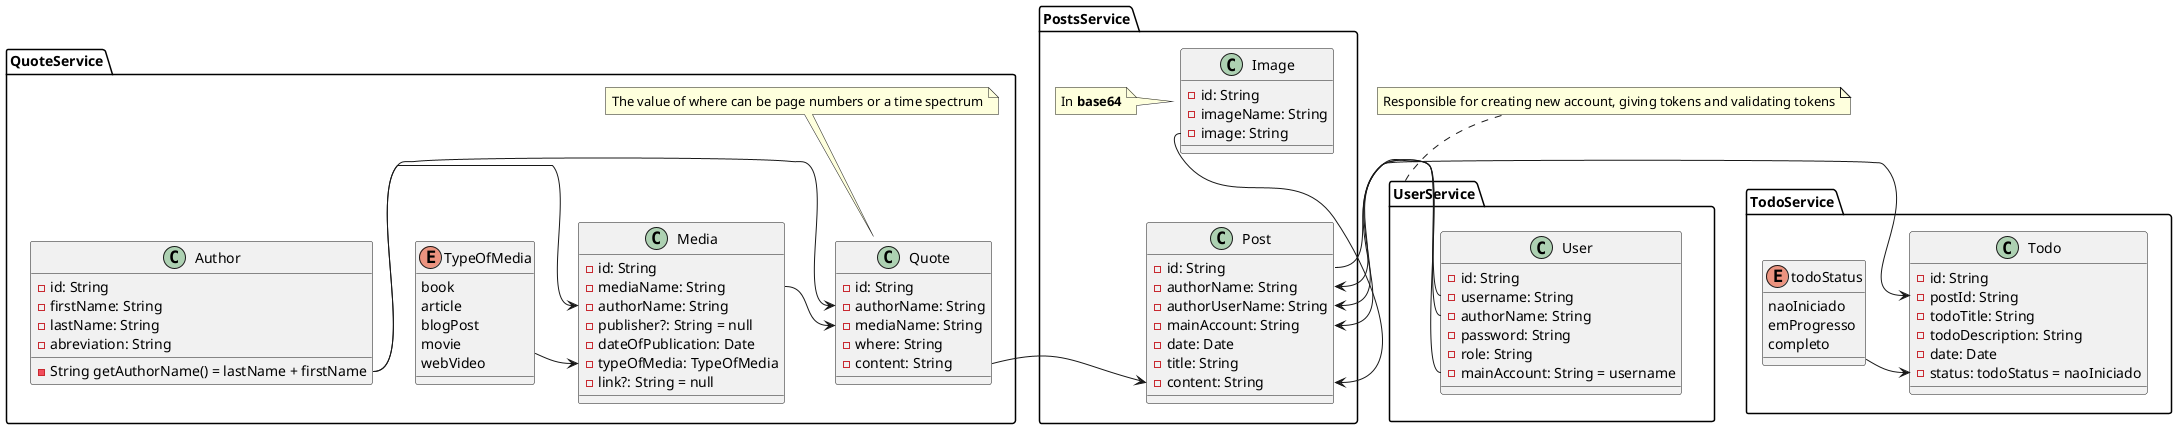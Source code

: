 @startuml

package UserService {
  class User {
    - id: String
    - username: String
    - authorName: String
    - password: String
    - role: String
    - mainAccount: String = username
  }
}

note top of UserService
  Responsible for creating new account, giving tokens and validating tokens
end note


package QuoteService {
  class Author {
    - id: String
    - firstName: String
    - lastName: String
    - abreviation: String
    - String getAuthorName() = lastName + firstName
  }

  class Media {
    - id: String
    - mediaName: String
    - authorName: String
    - publisher?: String = null
    - dateOfPublication: Date
    - typeOfMedia: TypeOfMedia
    - link?: String = null
  }

  enum TypeOfMedia {
    book
    article
    blogPost
    movie
    webVideo
  }

  class Quote {
    - id: String
    - authorName: String
    - mediaName: String
    - where: String
    - content: String
  }

  note top of Quote
    The value of where can be page numbers or a time spectrum
  end note

  TypeOfMedia -> Media::typeOfMedia
  Author::getAuthorName -> Media::authorName
  Author::getAuthorName -> Quote::authorName
  Media::mediaName -> Quote::mediaName
}

package PostsService {
  class Post {
    - id: String
    - authorName: String
    - authorUserName: String
    - mainAccount: String
    - date: Date
    - title: String
    - content: String
  }

  class Image {
    - id: String
    - imageName: String
    - image: String
  }

  note left of Image
    In <b>base64</b>
  end note

  User::username -> Post::authorUserName
  User::authorName -> Post::authorName
  User::mainAccount -> Post::mainAccount
  Image::image --> Post::content
  Quote::content -> Post::content
}

package TodoService {
  class Todo {
    - id: String
    - postId: String
    - todoTitle: String
    - todoDescription: String
    - date: Date
    - status: todoStatus = naoIniciado
  }

  enum todoStatus {
    naoIniciado
    emProgresso
    completo
  }

  Post::id -> Todo::postId
  todoStatus -> Todo::status
}

@enduml
